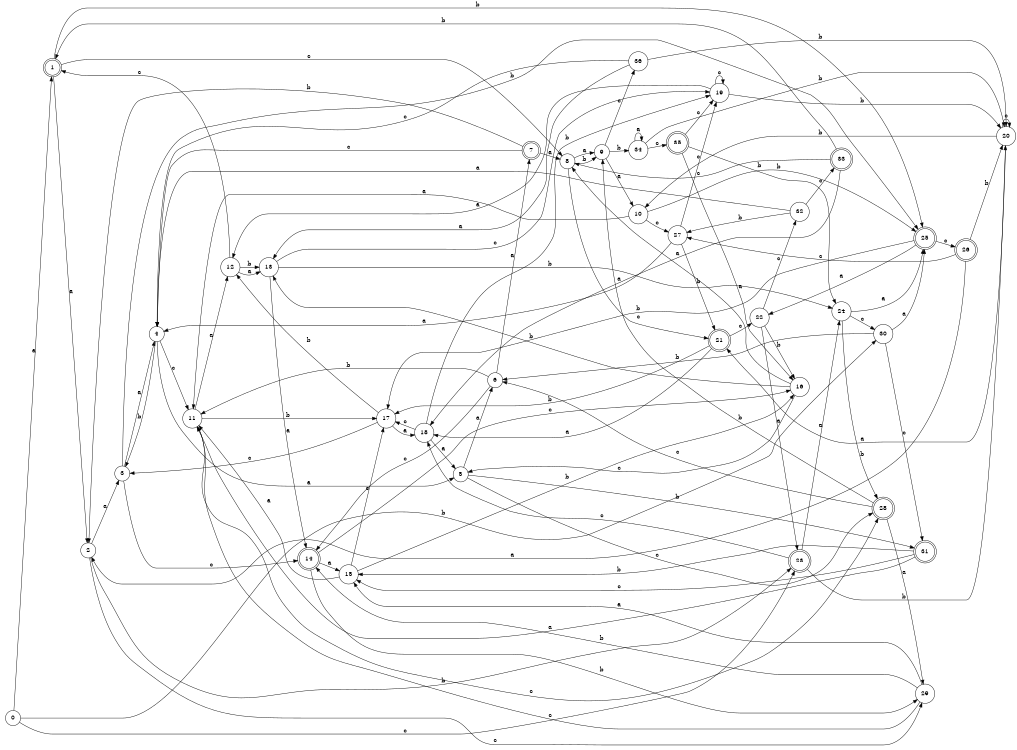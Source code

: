 digraph n30_5 {
__start0 [label="" shape="none"];

rankdir=LR;
size="8,5";

s0 [style="filled", color="black", fillcolor="white" shape="circle", label="0"];
s1 [style="rounded,filled", color="black", fillcolor="white" shape="doublecircle", label="1"];
s2 [style="filled", color="black", fillcolor="white" shape="circle", label="2"];
s3 [style="filled", color="black", fillcolor="white" shape="circle", label="3"];
s4 [style="filled", color="black", fillcolor="white" shape="circle", label="4"];
s5 [style="filled", color="black", fillcolor="white" shape="circle", label="5"];
s6 [style="filled", color="black", fillcolor="white" shape="circle", label="6"];
s7 [style="rounded,filled", color="black", fillcolor="white" shape="doublecircle", label="7"];
s8 [style="filled", color="black", fillcolor="white" shape="circle", label="8"];
s9 [style="filled", color="black", fillcolor="white" shape="circle", label="9"];
s10 [style="filled", color="black", fillcolor="white" shape="circle", label="10"];
s11 [style="filled", color="black", fillcolor="white" shape="circle", label="11"];
s12 [style="filled", color="black", fillcolor="white" shape="circle", label="12"];
s13 [style="filled", color="black", fillcolor="white" shape="circle", label="13"];
s14 [style="rounded,filled", color="black", fillcolor="white" shape="doublecircle", label="14"];
s15 [style="filled", color="black", fillcolor="white" shape="circle", label="15"];
s16 [style="filled", color="black", fillcolor="white" shape="circle", label="16"];
s17 [style="filled", color="black", fillcolor="white" shape="circle", label="17"];
s18 [style="filled", color="black", fillcolor="white" shape="circle", label="18"];
s19 [style="filled", color="black", fillcolor="white" shape="circle", label="19"];
s20 [style="filled", color="black", fillcolor="white" shape="circle", label="20"];
s21 [style="rounded,filled", color="black", fillcolor="white" shape="doublecircle", label="21"];
s22 [style="filled", color="black", fillcolor="white" shape="circle", label="22"];
s23 [style="rounded,filled", color="black", fillcolor="white" shape="doublecircle", label="23"];
s24 [style="filled", color="black", fillcolor="white" shape="circle", label="24"];
s25 [style="rounded,filled", color="black", fillcolor="white" shape="doublecircle", label="25"];
s26 [style="rounded,filled", color="black", fillcolor="white" shape="doublecircle", label="26"];
s27 [style="filled", color="black", fillcolor="white" shape="circle", label="27"];
s28 [style="rounded,filled", color="black", fillcolor="white" shape="doublecircle", label="28"];
s29 [style="filled", color="black", fillcolor="white" shape="circle", label="29"];
s30 [style="filled", color="black", fillcolor="white" shape="circle", label="30"];
s31 [style="rounded,filled", color="black", fillcolor="white" shape="doublecircle", label="31"];
s32 [style="filled", color="black", fillcolor="white" shape="circle", label="32"];
s33 [style="rounded,filled", color="black", fillcolor="white" shape="doublecircle", label="33"];
s34 [style="filled", color="black", fillcolor="white" shape="circle", label="34"];
s35 [style="rounded,filled", color="black", fillcolor="white" shape="doublecircle", label="35"];
s36 [style="filled", color="black", fillcolor="white" shape="circle", label="36"];
s0 -> s1 [label="a"];
s0 -> s30 [label="b"];
s0 -> s23 [label="c"];
s1 -> s2 [label="a"];
s1 -> s25 [label="b"];
s1 -> s8 [label="c"];
s2 -> s3 [label="a"];
s2 -> s23 [label="b"];
s2 -> s29 [label="c"];
s3 -> s4 [label="a"];
s3 -> s25 [label="b"];
s3 -> s14 [label="c"];
s4 -> s5 [label="a"];
s4 -> s3 [label="b"];
s4 -> s11 [label="c"];
s5 -> s6 [label="a"];
s5 -> s31 [label="b"];
s5 -> s28 [label="c"];
s6 -> s7 [label="a"];
s6 -> s11 [label="b"];
s6 -> s14 [label="c"];
s7 -> s8 [label="a"];
s7 -> s2 [label="b"];
s7 -> s4 [label="c"];
s8 -> s9 [label="a"];
s8 -> s9 [label="b"];
s8 -> s21 [label="c"];
s9 -> s10 [label="a"];
s9 -> s34 [label="b"];
s9 -> s36 [label="c"];
s10 -> s11 [label="a"];
s10 -> s25 [label="b"];
s10 -> s27 [label="c"];
s11 -> s12 [label="a"];
s11 -> s17 [label="b"];
s11 -> s28 [label="c"];
s12 -> s13 [label="a"];
s12 -> s13 [label="b"];
s12 -> s1 [label="c"];
s13 -> s14 [label="a"];
s13 -> s24 [label="b"];
s13 -> s19 [label="c"];
s14 -> s15 [label="a"];
s14 -> s29 [label="b"];
s14 -> s16 [label="c"];
s15 -> s11 [label="a"];
s15 -> s16 [label="b"];
s15 -> s17 [label="c"];
s16 -> s8 [label="a"];
s16 -> s13 [label="b"];
s16 -> s5 [label="c"];
s17 -> s18 [label="a"];
s17 -> s12 [label="b"];
s17 -> s3 [label="c"];
s18 -> s5 [label="a"];
s18 -> s19 [label="b"];
s18 -> s17 [label="c"];
s19 -> s12 [label="a"];
s19 -> s20 [label="b"];
s19 -> s19 [label="c"];
s20 -> s21 [label="a"];
s20 -> s10 [label="b"];
s20 -> s20 [label="c"];
s21 -> s18 [label="a"];
s21 -> s17 [label="b"];
s21 -> s22 [label="c"];
s22 -> s23 [label="a"];
s22 -> s16 [label="b"];
s22 -> s32 [label="c"];
s23 -> s24 [label="a"];
s23 -> s20 [label="b"];
s23 -> s18 [label="c"];
s24 -> s25 [label="a"];
s24 -> s28 [label="b"];
s24 -> s30 [label="c"];
s25 -> s22 [label="a"];
s25 -> s17 [label="b"];
s25 -> s26 [label="c"];
s26 -> s2 [label="a"];
s26 -> s20 [label="b"];
s26 -> s27 [label="c"];
s27 -> s4 [label="a"];
s27 -> s21 [label="b"];
s27 -> s19 [label="c"];
s28 -> s29 [label="a"];
s28 -> s9 [label="b"];
s28 -> s6 [label="c"];
s29 -> s15 [label="a"];
s29 -> s14 [label="b"];
s29 -> s11 [label="c"];
s30 -> s25 [label="a"];
s30 -> s6 [label="b"];
s30 -> s31 [label="c"];
s31 -> s11 [label="a"];
s31 -> s15 [label="b"];
s31 -> s15 [label="c"];
s32 -> s4 [label="a"];
s32 -> s27 [label="b"];
s32 -> s33 [label="c"];
s33 -> s18 [label="a"];
s33 -> s1 [label="b"];
s33 -> s8 [label="c"];
s34 -> s34 [label="a"];
s34 -> s20 [label="b"];
s34 -> s35 [label="c"];
s35 -> s16 [label="a"];
s35 -> s24 [label="b"];
s35 -> s19 [label="c"];
s36 -> s13 [label="a"];
s36 -> s20 [label="b"];
s36 -> s4 [label="c"];

}